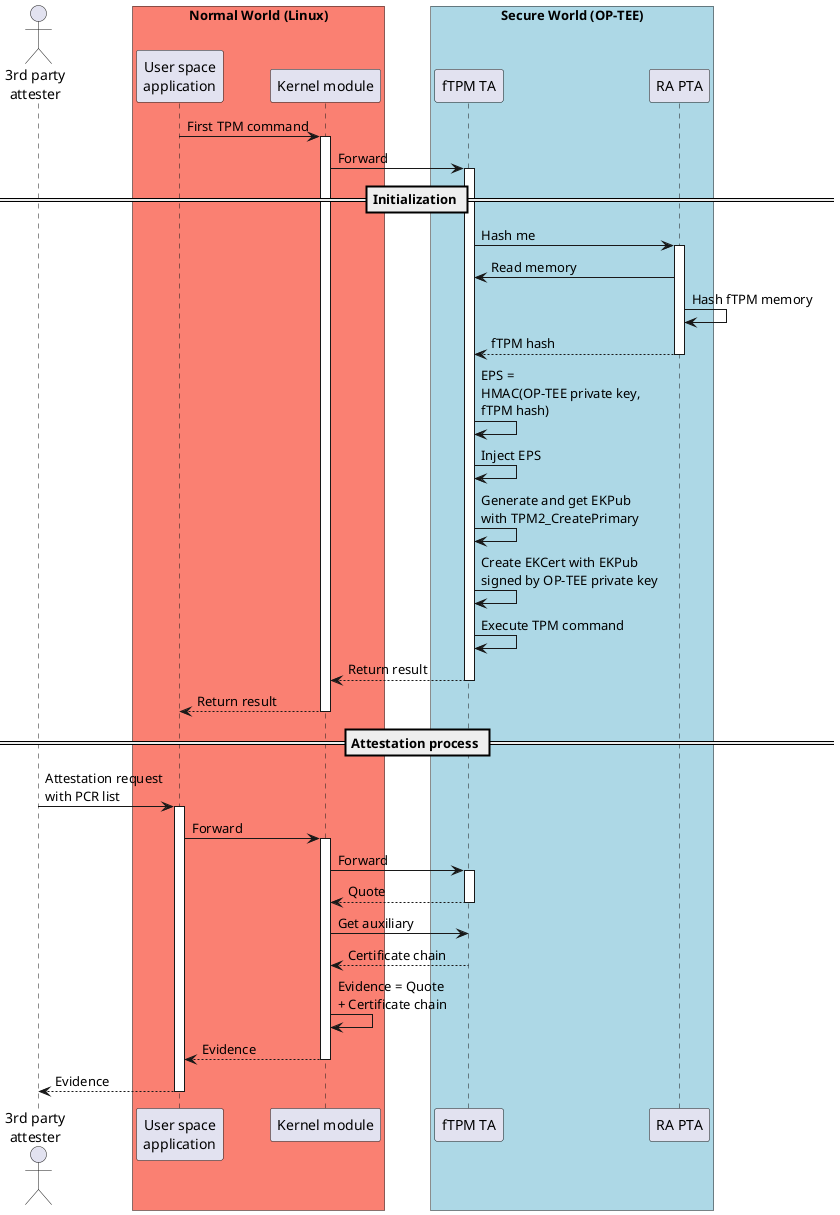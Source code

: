 @startuml sequence diagram



actor "3rd party\nattester"

"User space\napplication" -> "Kernel module" ++: First TPM command
"Kernel module" -> "fTPM TA" ++: Forward

== Initialization ==

"fTPM TA" -> "RA PTA" ++: Hash me

"RA PTA" -> "fTPM TA": Read memory
"RA PTA" -> "RA PTA": Hash fTPM memory
"fTPM TA" <-- "RA PTA" --: fTPM hash

' Formula (2) from https://trustedcomputinggroup.org/wp-content/uploads/Hardware-Requirements-for-Device-Identifier-Composition-Engine-r78_For-Publication.pdf
"fTPM TA" -> "fTPM TA": EPS =\nHMAC(OP-TEE private key,\nfTPM hash)
"fTPM TA" -> "fTPM TA": Inject EPS

"fTPM TA" -> "fTPM TA": Generate and get EKPub\nwith TPM2_CreatePrimary
"fTPM TA" -> "fTPM TA": Create EKCert with EKPub\nsigned by OP-TEE private key

"fTPM TA" -> "fTPM TA": Execute TPM command


"Kernel module" <-- "fTPM TA" --: Return result
"User space\napplication" <-- "Kernel module" --: Return result


== Attestation process ==

"3rd party\nattester" -> "User space\napplication" ++: Attestation request\nwith PCR list
"User space\napplication" -> "Kernel module" ++: Forward

"Kernel module" -> "fTPM TA" ++: Forward
"Kernel module" <-- "fTPM TA" --: Quote
"Kernel module" -> "fTPM TA": Get auxiliary
"Kernel module" <-- "fTPM TA": Certificate chain
"Kernel module" -> "Kernel module": Evidence = Quote\n+ Certificate chain
"User space\napplication" <-- "Kernel module" --: Evidence
"3rd party\nattester" <-- "User space\napplication" --: Evidence


box "Normal World (Linux)" #Salmon
participant "User space\napplication"
participant "Kernel module"
end box

box "Secure World (OP-TEE)" #LightBlue
participant "fTPM TA"
participant "RA PTA"
end box

@enduml
